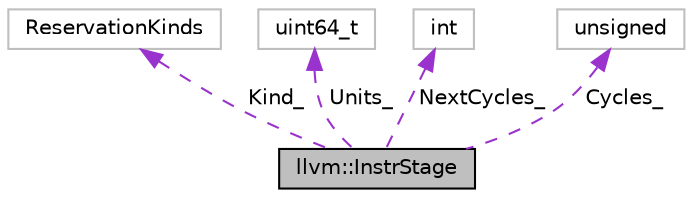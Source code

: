 digraph "llvm::InstrStage"
{
 // LATEX_PDF_SIZE
  bgcolor="transparent";
  edge [fontname="Helvetica",fontsize="10",labelfontname="Helvetica",labelfontsize="10"];
  node [fontname="Helvetica",fontsize="10",shape=record];
  Node1 [label="llvm::InstrStage",height=0.2,width=0.4,color="black", fillcolor="grey75", style="filled", fontcolor="black",tooltip="These values represent a non-pipelined step in the execution of an instruction."];
  Node2 -> Node1 [dir="back",color="darkorchid3",fontsize="10",style="dashed",label=" Kind_" ,fontname="Helvetica"];
  Node2 [label="ReservationKinds",height=0.2,width=0.4,color="grey75",tooltip=" "];
  Node3 -> Node1 [dir="back",color="darkorchid3",fontsize="10",style="dashed",label=" Units_" ,fontname="Helvetica"];
  Node3 [label="uint64_t",height=0.2,width=0.4,color="grey75",tooltip=" "];
  Node4 -> Node1 [dir="back",color="darkorchid3",fontsize="10",style="dashed",label=" NextCycles_" ,fontname="Helvetica"];
  Node4 [label="int",height=0.2,width=0.4,color="grey75",tooltip=" "];
  Node5 -> Node1 [dir="back",color="darkorchid3",fontsize="10",style="dashed",label=" Cycles_" ,fontname="Helvetica"];
  Node5 [label="unsigned",height=0.2,width=0.4,color="grey75",tooltip=" "];
}
